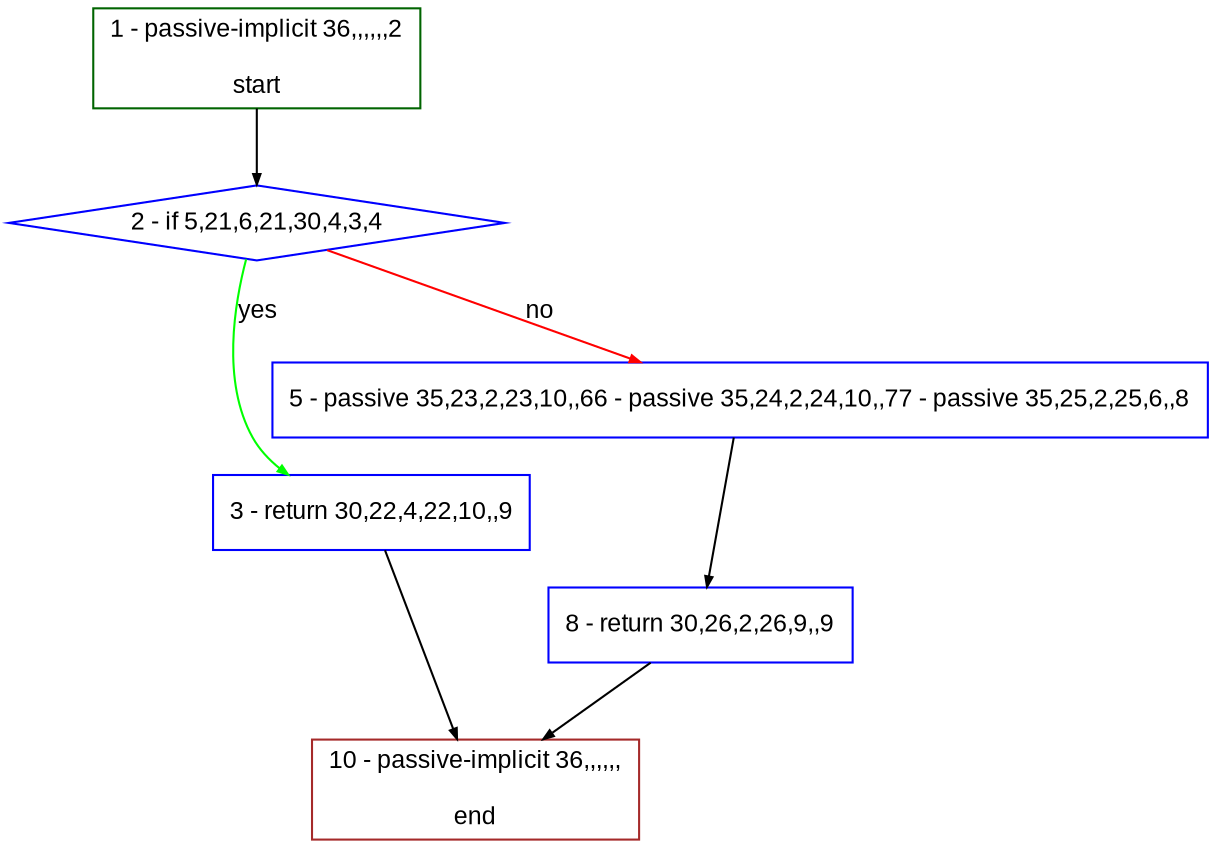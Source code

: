 digraph "" {
  graph [bgcolor="white", fillcolor="#FFFFCC", pack="true", packmode="clust", fontname="Arial", label="", fontsize="12", compound="true", style="rounded,filled"];
  node [node_initialized="no", fillcolor="white", fontname="Arial", label="", color="grey", fontsize="12", fixedsize="false", compound="true", shape="rectangle", style="filled"];
  edge [arrowtail="none", lhead="", fontcolor="black", fontname="Arial", label="", color="black", fontsize="12", arrowhead="normal", arrowsize="0.5", compound="true", ltail="", dir="forward"];
  __N1 [fillcolor="#ffffff", label="2 - if 5,21,6,21,30,4,3,4", color="#0000ff", shape="diamond", style="filled"];
  __N2 [fillcolor="#ffffff", label="1 - passive-implicit 36,,,,,,2\n\nstart", color="#006400", shape="box", style="filled"];
  __N3 [fillcolor="#ffffff", label="3 - return 30,22,4,22,10,,9", color="#0000ff", shape="box", style="filled"];
  __N4 [fillcolor="#ffffff", label="5 - passive 35,23,2,23,10,,66 - passive 35,24,2,24,10,,77 - passive 35,25,2,25,6,,8", color="#0000ff", shape="box", style="filled"];
  __N5 [fillcolor="#ffffff", label="10 - passive-implicit 36,,,,,,\n\nend", color="#a52a2a", shape="box", style="filled"];
  __N6 [fillcolor="#ffffff", label="8 - return 30,26,2,26,9,,9", color="#0000ff", shape="box", style="filled"];
  __N2 -> __N1 [arrowtail="none", color="#000000", label="", arrowhead="normal", dir="forward"];
  __N1 -> __N3 [arrowtail="none", color="#00ff00", label="yes", arrowhead="normal", dir="forward"];
  __N1 -> __N4 [arrowtail="none", color="#ff0000", label="no", arrowhead="normal", dir="forward"];
  __N3 -> __N5 [arrowtail="none", color="#000000", label="", arrowhead="normal", dir="forward"];
  __N4 -> __N6 [arrowtail="none", color="#000000", label="", arrowhead="normal", dir="forward"];
  __N6 -> __N5 [arrowtail="none", color="#000000", label="", arrowhead="normal", dir="forward"];
}
